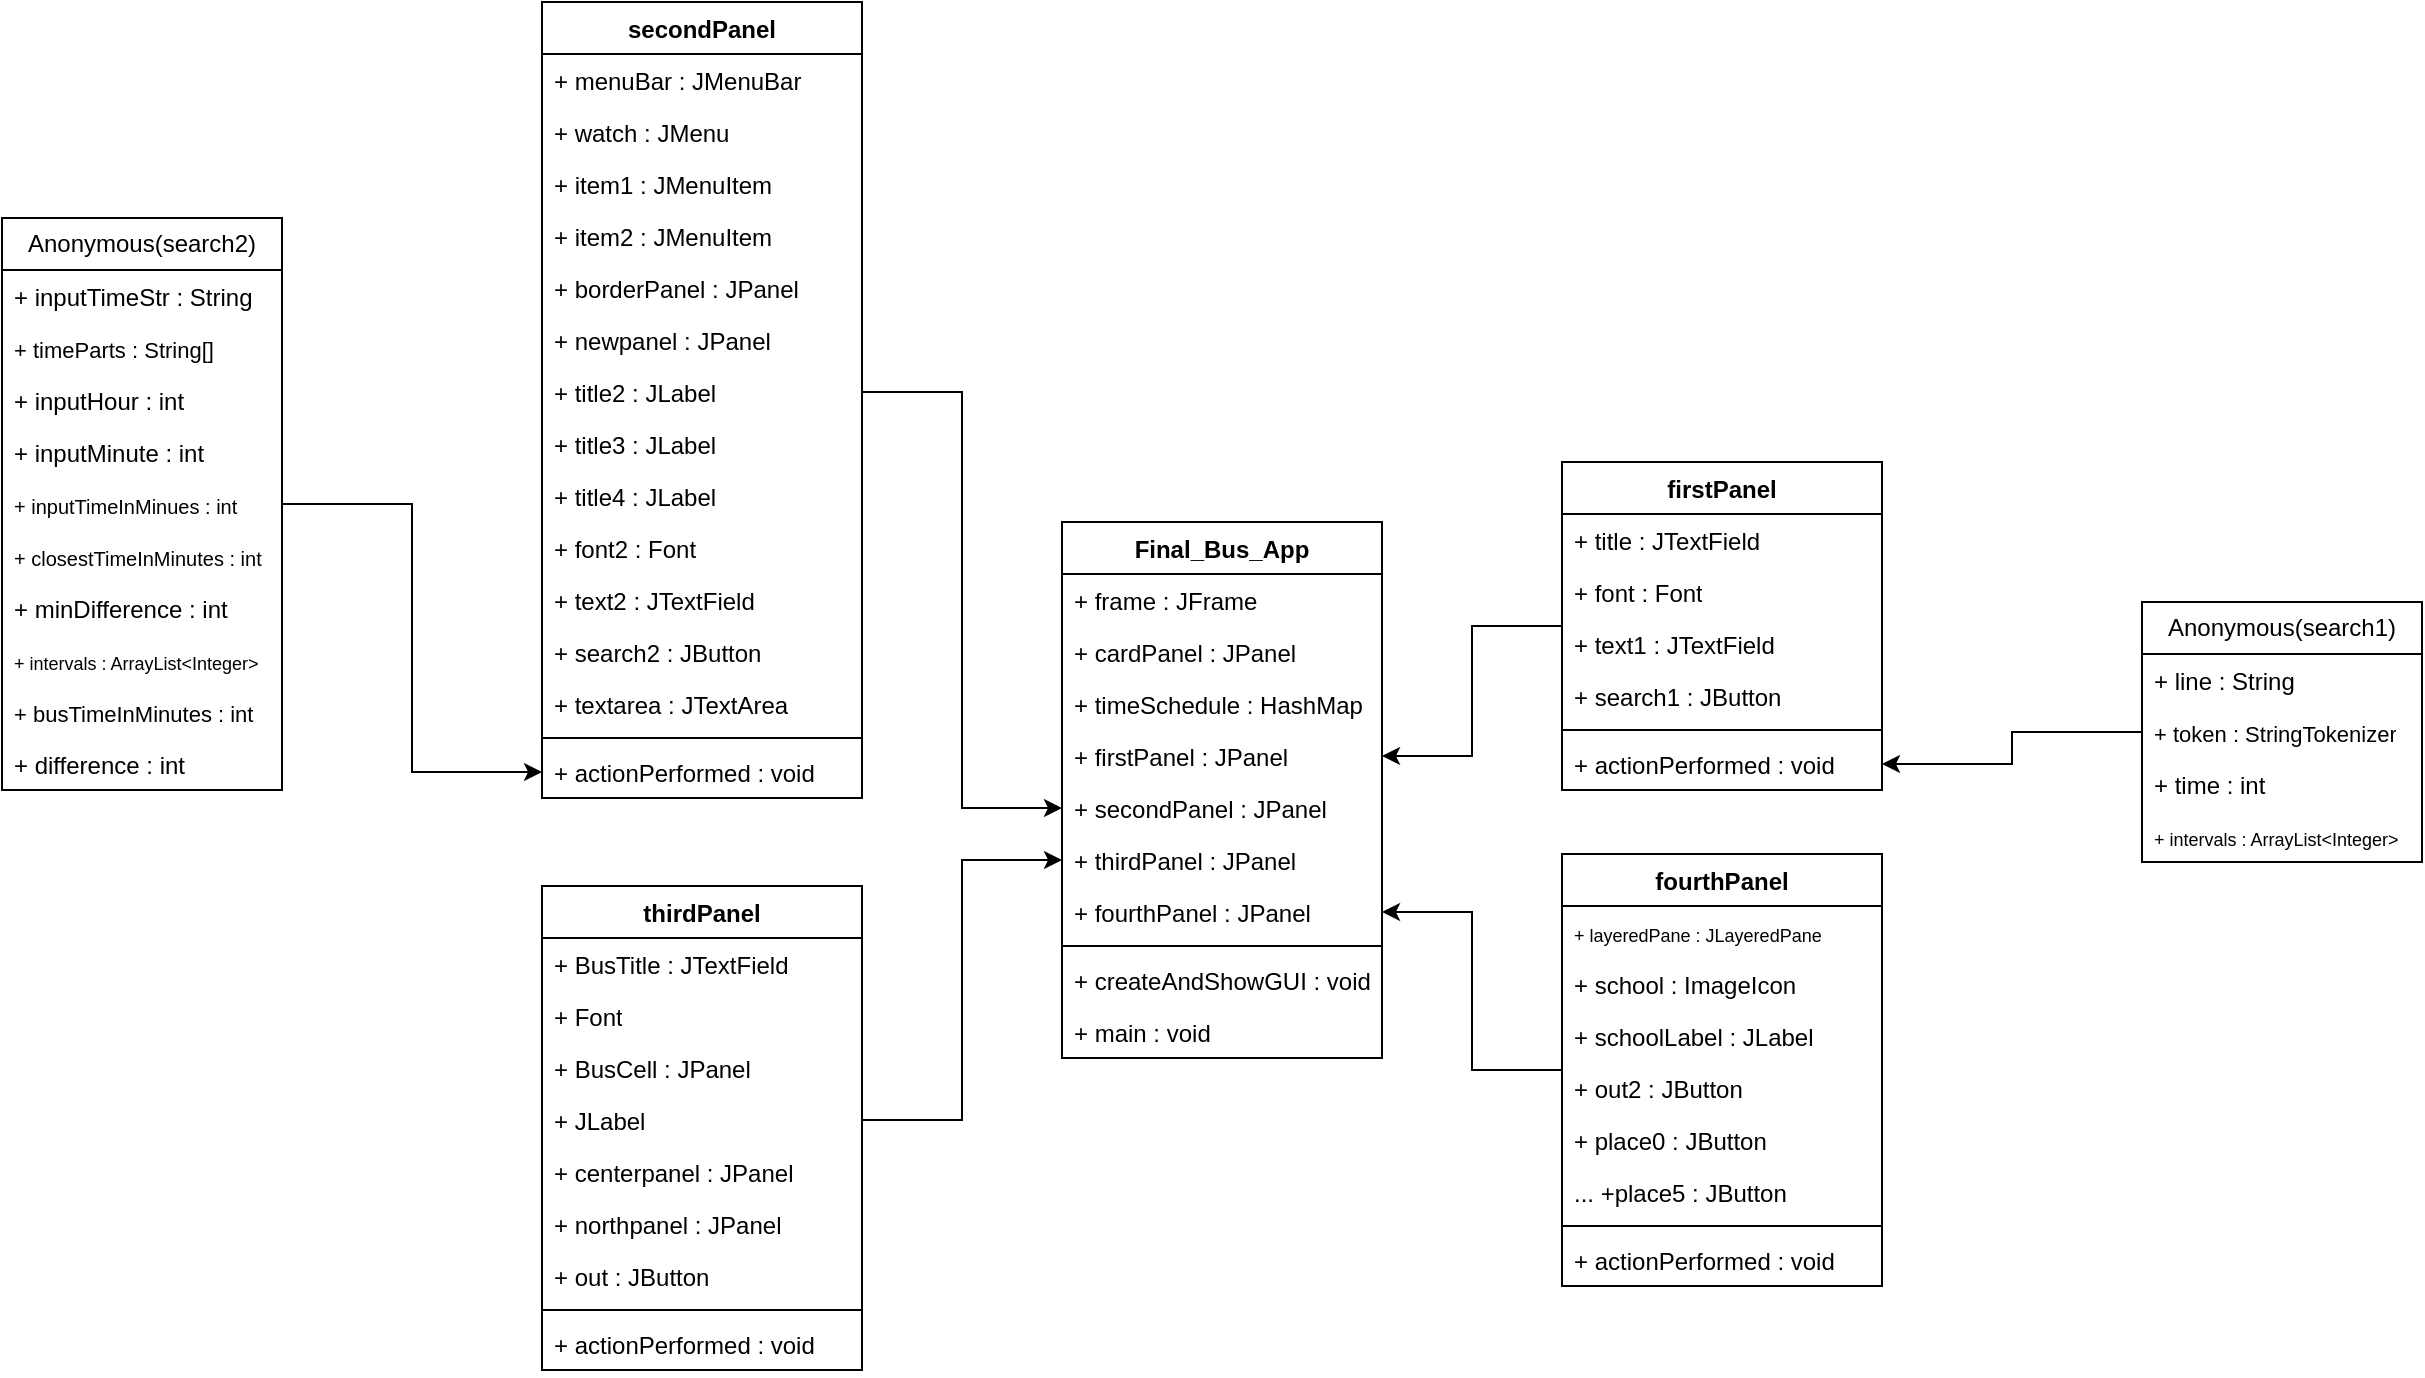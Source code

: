 <mxfile version="25.0.3">
  <diagram name="페이지-1" id="YZPJuzBNVFTLOIfLBQUq">
    <mxGraphModel dx="2420" dy="755" grid="1" gridSize="10" guides="1" tooltips="1" connect="1" arrows="1" fold="1" page="1" pageScale="1" pageWidth="827" pageHeight="1169" math="0" shadow="0">
      <root>
        <mxCell id="0" />
        <mxCell id="1" parent="0" />
        <mxCell id="B1pAFSpew6jwpooPruJS-15" value="Final_Bus_App" style="swimlane;fontStyle=1;align=center;verticalAlign=top;childLayout=stackLayout;horizontal=1;startSize=26;horizontalStack=0;resizeParent=1;resizeParentMax=0;resizeLast=0;collapsible=1;marginBottom=0;whiteSpace=wrap;html=1;" vertex="1" parent="1">
          <mxGeometry x="260" y="300" width="160" height="268" as="geometry" />
        </mxCell>
        <mxCell id="B1pAFSpew6jwpooPruJS-21" value="+ frame : JFrame" style="text;strokeColor=none;fillColor=none;align=left;verticalAlign=top;spacingLeft=4;spacingRight=4;overflow=hidden;rotatable=0;points=[[0,0.5],[1,0.5]];portConstraint=eastwest;whiteSpace=wrap;html=1;" vertex="1" parent="B1pAFSpew6jwpooPruJS-15">
          <mxGeometry y="26" width="160" height="26" as="geometry" />
        </mxCell>
        <mxCell id="B1pAFSpew6jwpooPruJS-22" value="+ cardPanel : JPanel" style="text;strokeColor=none;fillColor=none;align=left;verticalAlign=top;spacingLeft=4;spacingRight=4;overflow=hidden;rotatable=0;points=[[0,0.5],[1,0.5]];portConstraint=eastwest;whiteSpace=wrap;html=1;" vertex="1" parent="B1pAFSpew6jwpooPruJS-15">
          <mxGeometry y="52" width="160" height="26" as="geometry" />
        </mxCell>
        <mxCell id="B1pAFSpew6jwpooPruJS-16" value="+ timeSchedule : HashMap" style="text;strokeColor=none;fillColor=none;align=left;verticalAlign=top;spacingLeft=4;spacingRight=4;overflow=hidden;rotatable=0;points=[[0,0.5],[1,0.5]];portConstraint=eastwest;whiteSpace=wrap;html=1;" vertex="1" parent="B1pAFSpew6jwpooPruJS-15">
          <mxGeometry y="78" width="160" height="26" as="geometry" />
        </mxCell>
        <mxCell id="B1pAFSpew6jwpooPruJS-29" value="+ firstPanel : JPanel" style="text;strokeColor=none;fillColor=none;align=left;verticalAlign=top;spacingLeft=4;spacingRight=4;overflow=hidden;rotatable=0;points=[[0,0.5],[1,0.5]];portConstraint=eastwest;whiteSpace=wrap;html=1;" vertex="1" parent="B1pAFSpew6jwpooPruJS-15">
          <mxGeometry y="104" width="160" height="26" as="geometry" />
        </mxCell>
        <mxCell id="B1pAFSpew6jwpooPruJS-31" value="+ secondPanel : JPanel" style="text;strokeColor=none;fillColor=none;align=left;verticalAlign=top;spacingLeft=4;spacingRight=4;overflow=hidden;rotatable=0;points=[[0,0.5],[1,0.5]];portConstraint=eastwest;whiteSpace=wrap;html=1;" vertex="1" parent="B1pAFSpew6jwpooPruJS-15">
          <mxGeometry y="130" width="160" height="26" as="geometry" />
        </mxCell>
        <mxCell id="B1pAFSpew6jwpooPruJS-30" value="+ thirdPanel : JPanel" style="text;strokeColor=none;fillColor=none;align=left;verticalAlign=top;spacingLeft=4;spacingRight=4;overflow=hidden;rotatable=0;points=[[0,0.5],[1,0.5]];portConstraint=eastwest;whiteSpace=wrap;html=1;" vertex="1" parent="B1pAFSpew6jwpooPruJS-15">
          <mxGeometry y="156" width="160" height="26" as="geometry" />
        </mxCell>
        <mxCell id="B1pAFSpew6jwpooPruJS-32" value="+ fourthPanel : JPanel" style="text;strokeColor=none;fillColor=none;align=left;verticalAlign=top;spacingLeft=4;spacingRight=4;overflow=hidden;rotatable=0;points=[[0,0.5],[1,0.5]];portConstraint=eastwest;whiteSpace=wrap;html=1;" vertex="1" parent="B1pAFSpew6jwpooPruJS-15">
          <mxGeometry y="182" width="160" height="26" as="geometry" />
        </mxCell>
        <mxCell id="B1pAFSpew6jwpooPruJS-17" value="" style="line;strokeWidth=1;fillColor=none;align=left;verticalAlign=middle;spacingTop=-1;spacingLeft=3;spacingRight=3;rotatable=0;labelPosition=right;points=[];portConstraint=eastwest;strokeColor=inherit;" vertex="1" parent="B1pAFSpew6jwpooPruJS-15">
          <mxGeometry y="208" width="160" height="8" as="geometry" />
        </mxCell>
        <mxCell id="B1pAFSpew6jwpooPruJS-18" value="+ createAndShowGUI : void" style="text;strokeColor=none;fillColor=none;align=left;verticalAlign=top;spacingLeft=4;spacingRight=4;overflow=hidden;rotatable=0;points=[[0,0.5],[1,0.5]];portConstraint=eastwest;whiteSpace=wrap;html=1;" vertex="1" parent="B1pAFSpew6jwpooPruJS-15">
          <mxGeometry y="216" width="160" height="26" as="geometry" />
        </mxCell>
        <mxCell id="B1pAFSpew6jwpooPruJS-23" value="+ main : void" style="text;strokeColor=none;fillColor=none;align=left;verticalAlign=top;spacingLeft=4;spacingRight=4;overflow=hidden;rotatable=0;points=[[0,0.5],[1,0.5]];portConstraint=eastwest;whiteSpace=wrap;html=1;" vertex="1" parent="B1pAFSpew6jwpooPruJS-15">
          <mxGeometry y="242" width="160" height="26" as="geometry" />
        </mxCell>
        <mxCell id="B1pAFSpew6jwpooPruJS-24" value="thirdPanel" style="swimlane;fontStyle=1;align=center;verticalAlign=top;childLayout=stackLayout;horizontal=1;startSize=26;horizontalStack=0;resizeParent=1;resizeParentMax=0;resizeLast=0;collapsible=1;marginBottom=0;whiteSpace=wrap;html=1;" vertex="1" parent="1">
          <mxGeometry y="482" width="160" height="242" as="geometry" />
        </mxCell>
        <mxCell id="B1pAFSpew6jwpooPruJS-25" value="+ BusTitle : JTextField" style="text;strokeColor=none;fillColor=none;align=left;verticalAlign=top;spacingLeft=4;spacingRight=4;overflow=hidden;rotatable=0;points=[[0,0.5],[1,0.5]];portConstraint=eastwest;whiteSpace=wrap;html=1;" vertex="1" parent="B1pAFSpew6jwpooPruJS-24">
          <mxGeometry y="26" width="160" height="26" as="geometry" />
        </mxCell>
        <mxCell id="B1pAFSpew6jwpooPruJS-101" value="+ Font" style="text;strokeColor=none;fillColor=none;align=left;verticalAlign=top;spacingLeft=4;spacingRight=4;overflow=hidden;rotatable=0;points=[[0,0.5],[1,0.5]];portConstraint=eastwest;whiteSpace=wrap;html=1;" vertex="1" parent="B1pAFSpew6jwpooPruJS-24">
          <mxGeometry y="52" width="160" height="26" as="geometry" />
        </mxCell>
        <mxCell id="B1pAFSpew6jwpooPruJS-102" value="+ BusCell : JPanel" style="text;strokeColor=none;fillColor=none;align=left;verticalAlign=top;spacingLeft=4;spacingRight=4;overflow=hidden;rotatable=0;points=[[0,0.5],[1,0.5]];portConstraint=eastwest;whiteSpace=wrap;html=1;" vertex="1" parent="B1pAFSpew6jwpooPruJS-24">
          <mxGeometry y="78" width="160" height="26" as="geometry" />
        </mxCell>
        <mxCell id="B1pAFSpew6jwpooPruJS-105" value="+ JLabel" style="text;strokeColor=none;fillColor=none;align=left;verticalAlign=top;spacingLeft=4;spacingRight=4;overflow=hidden;rotatable=0;points=[[0,0.5],[1,0.5]];portConstraint=eastwest;whiteSpace=wrap;html=1;" vertex="1" parent="B1pAFSpew6jwpooPruJS-24">
          <mxGeometry y="104" width="160" height="26" as="geometry" />
        </mxCell>
        <mxCell id="B1pAFSpew6jwpooPruJS-104" value="+ centerpanel : JPanel" style="text;strokeColor=none;fillColor=none;align=left;verticalAlign=top;spacingLeft=4;spacingRight=4;overflow=hidden;rotatable=0;points=[[0,0.5],[1,0.5]];portConstraint=eastwest;whiteSpace=wrap;html=1;" vertex="1" parent="B1pAFSpew6jwpooPruJS-24">
          <mxGeometry y="130" width="160" height="26" as="geometry" />
        </mxCell>
        <mxCell id="B1pAFSpew6jwpooPruJS-103" value="+ northpanel : JPanel" style="text;strokeColor=none;fillColor=none;align=left;verticalAlign=top;spacingLeft=4;spacingRight=4;overflow=hidden;rotatable=0;points=[[0,0.5],[1,0.5]];portConstraint=eastwest;whiteSpace=wrap;html=1;" vertex="1" parent="B1pAFSpew6jwpooPruJS-24">
          <mxGeometry y="156" width="160" height="26" as="geometry" />
        </mxCell>
        <mxCell id="B1pAFSpew6jwpooPruJS-106" value="+ out : JButton" style="text;strokeColor=none;fillColor=none;align=left;verticalAlign=top;spacingLeft=4;spacingRight=4;overflow=hidden;rotatable=0;points=[[0,0.5],[1,0.5]];portConstraint=eastwest;whiteSpace=wrap;html=1;" vertex="1" parent="B1pAFSpew6jwpooPruJS-24">
          <mxGeometry y="182" width="160" height="26" as="geometry" />
        </mxCell>
        <mxCell id="B1pAFSpew6jwpooPruJS-26" value="" style="line;strokeWidth=1;fillColor=none;align=left;verticalAlign=middle;spacingTop=-1;spacingLeft=3;spacingRight=3;rotatable=0;labelPosition=right;points=[];portConstraint=eastwest;strokeColor=inherit;" vertex="1" parent="B1pAFSpew6jwpooPruJS-24">
          <mxGeometry y="208" width="160" height="8" as="geometry" />
        </mxCell>
        <mxCell id="B1pAFSpew6jwpooPruJS-27" value="+ actionPerformed : void" style="text;strokeColor=none;fillColor=none;align=left;verticalAlign=top;spacingLeft=4;spacingRight=4;overflow=hidden;rotatable=0;points=[[0,0.5],[1,0.5]];portConstraint=eastwest;whiteSpace=wrap;html=1;" vertex="1" parent="B1pAFSpew6jwpooPruJS-24">
          <mxGeometry y="216" width="160" height="26" as="geometry" />
        </mxCell>
        <mxCell id="B1pAFSpew6jwpooPruJS-33" value="&lt;span style=&quot;text-align: left;&quot;&gt;secondPanel&lt;/span&gt;" style="swimlane;fontStyle=1;align=center;verticalAlign=top;childLayout=stackLayout;horizontal=1;startSize=26;horizontalStack=0;resizeParent=1;resizeParentMax=0;resizeLast=0;collapsible=1;marginBottom=0;whiteSpace=wrap;html=1;" vertex="1" parent="1">
          <mxGeometry y="40" width="160" height="398" as="geometry" />
        </mxCell>
        <mxCell id="B1pAFSpew6jwpooPruJS-76" value="+ menuBar : JMenuBar" style="text;strokeColor=none;fillColor=none;align=left;verticalAlign=top;spacingLeft=4;spacingRight=4;overflow=hidden;rotatable=0;points=[[0,0.5],[1,0.5]];portConstraint=eastwest;whiteSpace=wrap;html=1;" vertex="1" parent="B1pAFSpew6jwpooPruJS-33">
          <mxGeometry y="26" width="160" height="26" as="geometry" />
        </mxCell>
        <mxCell id="B1pAFSpew6jwpooPruJS-86" value="+ watch : JMenu" style="text;strokeColor=none;fillColor=none;align=left;verticalAlign=top;spacingLeft=4;spacingRight=4;overflow=hidden;rotatable=0;points=[[0,0.5],[1,0.5]];portConstraint=eastwest;whiteSpace=wrap;html=1;" vertex="1" parent="B1pAFSpew6jwpooPruJS-33">
          <mxGeometry y="52" width="160" height="26" as="geometry" />
        </mxCell>
        <mxCell id="B1pAFSpew6jwpooPruJS-75" value="+ item1 : JMenuItem" style="text;strokeColor=none;fillColor=none;align=left;verticalAlign=top;spacingLeft=4;spacingRight=4;overflow=hidden;rotatable=0;points=[[0,0.5],[1,0.5]];portConstraint=eastwest;whiteSpace=wrap;html=1;" vertex="1" parent="B1pAFSpew6jwpooPruJS-33">
          <mxGeometry y="78" width="160" height="26" as="geometry" />
        </mxCell>
        <mxCell id="B1pAFSpew6jwpooPruJS-74" value="+ item2 : JMenuItem" style="text;strokeColor=none;fillColor=none;align=left;verticalAlign=top;spacingLeft=4;spacingRight=4;overflow=hidden;rotatable=0;points=[[0,0.5],[1,0.5]];portConstraint=eastwest;whiteSpace=wrap;html=1;" vertex="1" parent="B1pAFSpew6jwpooPruJS-33">
          <mxGeometry y="104" width="160" height="26" as="geometry" />
        </mxCell>
        <mxCell id="B1pAFSpew6jwpooPruJS-82" value="+ borderPanel : JPanel" style="text;strokeColor=none;fillColor=none;align=left;verticalAlign=top;spacingLeft=4;spacingRight=4;overflow=hidden;rotatable=0;points=[[0,0.5],[1,0.5]];portConstraint=eastwest;whiteSpace=wrap;html=1;" vertex="1" parent="B1pAFSpew6jwpooPruJS-33">
          <mxGeometry y="130" width="160" height="26" as="geometry" />
        </mxCell>
        <mxCell id="B1pAFSpew6jwpooPruJS-81" value="+ newpanel : JPanel" style="text;strokeColor=none;fillColor=none;align=left;verticalAlign=top;spacingLeft=4;spacingRight=4;overflow=hidden;rotatable=0;points=[[0,0.5],[1,0.5]];portConstraint=eastwest;whiteSpace=wrap;html=1;" vertex="1" parent="B1pAFSpew6jwpooPruJS-33">
          <mxGeometry y="156" width="160" height="26" as="geometry" />
        </mxCell>
        <mxCell id="B1pAFSpew6jwpooPruJS-80" value="+ title2 : JLabel" style="text;strokeColor=none;fillColor=none;align=left;verticalAlign=top;spacingLeft=4;spacingRight=4;overflow=hidden;rotatable=0;points=[[0,0.5],[1,0.5]];portConstraint=eastwest;whiteSpace=wrap;html=1;" vertex="1" parent="B1pAFSpew6jwpooPruJS-33">
          <mxGeometry y="182" width="160" height="26" as="geometry" />
        </mxCell>
        <mxCell id="B1pAFSpew6jwpooPruJS-79" value="+ title3 : JLabel" style="text;strokeColor=none;fillColor=none;align=left;verticalAlign=top;spacingLeft=4;spacingRight=4;overflow=hidden;rotatable=0;points=[[0,0.5],[1,0.5]];portConstraint=eastwest;whiteSpace=wrap;html=1;" vertex="1" parent="B1pAFSpew6jwpooPruJS-33">
          <mxGeometry y="208" width="160" height="26" as="geometry" />
        </mxCell>
        <mxCell id="B1pAFSpew6jwpooPruJS-78" value="+ title4 : JLabel" style="text;strokeColor=none;fillColor=none;align=left;verticalAlign=top;spacingLeft=4;spacingRight=4;overflow=hidden;rotatable=0;points=[[0,0.5],[1,0.5]];portConstraint=eastwest;whiteSpace=wrap;html=1;" vertex="1" parent="B1pAFSpew6jwpooPruJS-33">
          <mxGeometry y="234" width="160" height="26" as="geometry" />
        </mxCell>
        <mxCell id="B1pAFSpew6jwpooPruJS-77" value="+ font2 : Font" style="text;strokeColor=none;fillColor=none;align=left;verticalAlign=top;spacingLeft=4;spacingRight=4;overflow=hidden;rotatable=0;points=[[0,0.5],[1,0.5]];portConstraint=eastwest;whiteSpace=wrap;html=1;" vertex="1" parent="B1pAFSpew6jwpooPruJS-33">
          <mxGeometry y="260" width="160" height="26" as="geometry" />
        </mxCell>
        <mxCell id="B1pAFSpew6jwpooPruJS-83" value="+ text2 : JTextField" style="text;strokeColor=none;fillColor=none;align=left;verticalAlign=top;spacingLeft=4;spacingRight=4;overflow=hidden;rotatable=0;points=[[0,0.5],[1,0.5]];portConstraint=eastwest;whiteSpace=wrap;html=1;" vertex="1" parent="B1pAFSpew6jwpooPruJS-33">
          <mxGeometry y="286" width="160" height="26" as="geometry" />
        </mxCell>
        <mxCell id="B1pAFSpew6jwpooPruJS-85" value="+ search2 : JButton" style="text;strokeColor=none;fillColor=none;align=left;verticalAlign=top;spacingLeft=4;spacingRight=4;overflow=hidden;rotatable=0;points=[[0,0.5],[1,0.5]];portConstraint=eastwest;whiteSpace=wrap;html=1;" vertex="1" parent="B1pAFSpew6jwpooPruJS-33">
          <mxGeometry y="312" width="160" height="26" as="geometry" />
        </mxCell>
        <mxCell id="B1pAFSpew6jwpooPruJS-84" value="+ textarea : JTextArea" style="text;strokeColor=none;fillColor=none;align=left;verticalAlign=top;spacingLeft=4;spacingRight=4;overflow=hidden;rotatable=0;points=[[0,0.5],[1,0.5]];portConstraint=eastwest;whiteSpace=wrap;html=1;" vertex="1" parent="B1pAFSpew6jwpooPruJS-33">
          <mxGeometry y="338" width="160" height="26" as="geometry" />
        </mxCell>
        <mxCell id="B1pAFSpew6jwpooPruJS-35" value="" style="line;strokeWidth=1;fillColor=none;align=left;verticalAlign=middle;spacingTop=-1;spacingLeft=3;spacingRight=3;rotatable=0;labelPosition=right;points=[];portConstraint=eastwest;strokeColor=inherit;" vertex="1" parent="B1pAFSpew6jwpooPruJS-33">
          <mxGeometry y="364" width="160" height="8" as="geometry" />
        </mxCell>
        <mxCell id="B1pAFSpew6jwpooPruJS-36" value="+ actionPerformed : void" style="text;strokeColor=none;fillColor=none;align=left;verticalAlign=top;spacingLeft=4;spacingRight=4;overflow=hidden;rotatable=0;points=[[0,0.5],[1,0.5]];portConstraint=eastwest;whiteSpace=wrap;html=1;" vertex="1" parent="B1pAFSpew6jwpooPruJS-33">
          <mxGeometry y="372" width="160" height="26" as="geometry" />
        </mxCell>
        <mxCell id="B1pAFSpew6jwpooPruJS-71" style="edgeStyle=orthogonalEdgeStyle;rounded=0;orthogonalLoop=1;jettySize=auto;html=1;entryX=1;entryY=0.5;entryDx=0;entryDy=0;" edge="1" parent="1" source="B1pAFSpew6jwpooPruJS-41" target="B1pAFSpew6jwpooPruJS-29">
          <mxGeometry relative="1" as="geometry" />
        </mxCell>
        <mxCell id="B1pAFSpew6jwpooPruJS-41" value="firstPanel" style="swimlane;fontStyle=1;align=center;verticalAlign=top;childLayout=stackLayout;horizontal=1;startSize=26;horizontalStack=0;resizeParent=1;resizeParentMax=0;resizeLast=0;collapsible=1;marginBottom=0;whiteSpace=wrap;html=1;" vertex="1" parent="1">
          <mxGeometry x="510" y="270" width="160" height="164" as="geometry" />
        </mxCell>
        <mxCell id="B1pAFSpew6jwpooPruJS-42" value="+ title : JTextField" style="text;strokeColor=none;fillColor=none;align=left;verticalAlign=top;spacingLeft=4;spacingRight=4;overflow=hidden;rotatable=0;points=[[0,0.5],[1,0.5]];portConstraint=eastwest;whiteSpace=wrap;html=1;" vertex="1" parent="B1pAFSpew6jwpooPruJS-41">
          <mxGeometry y="26" width="160" height="26" as="geometry" />
        </mxCell>
        <mxCell id="B1pAFSpew6jwpooPruJS-45" value="+ font : Font" style="text;strokeColor=none;fillColor=none;align=left;verticalAlign=top;spacingLeft=4;spacingRight=4;overflow=hidden;rotatable=0;points=[[0,0.5],[1,0.5]];portConstraint=eastwest;whiteSpace=wrap;html=1;" vertex="1" parent="B1pAFSpew6jwpooPruJS-41">
          <mxGeometry y="52" width="160" height="26" as="geometry" />
        </mxCell>
        <mxCell id="B1pAFSpew6jwpooPruJS-46" value="+ text1 : JTextField" style="text;strokeColor=none;fillColor=none;align=left;verticalAlign=top;spacingLeft=4;spacingRight=4;overflow=hidden;rotatable=0;points=[[0,0.5],[1,0.5]];portConstraint=eastwest;whiteSpace=wrap;html=1;" vertex="1" parent="B1pAFSpew6jwpooPruJS-41">
          <mxGeometry y="78" width="160" height="26" as="geometry" />
        </mxCell>
        <mxCell id="B1pAFSpew6jwpooPruJS-47" value="+ search1 : JButton" style="text;strokeColor=none;fillColor=none;align=left;verticalAlign=top;spacingLeft=4;spacingRight=4;overflow=hidden;rotatable=0;points=[[0,0.5],[1,0.5]];portConstraint=eastwest;whiteSpace=wrap;html=1;" vertex="1" parent="B1pAFSpew6jwpooPruJS-41">
          <mxGeometry y="104" width="160" height="26" as="geometry" />
        </mxCell>
        <mxCell id="B1pAFSpew6jwpooPruJS-43" value="" style="line;strokeWidth=1;fillColor=none;align=left;verticalAlign=middle;spacingTop=-1;spacingLeft=3;spacingRight=3;rotatable=0;labelPosition=right;points=[];portConstraint=eastwest;strokeColor=inherit;" vertex="1" parent="B1pAFSpew6jwpooPruJS-41">
          <mxGeometry y="130" width="160" height="8" as="geometry" />
        </mxCell>
        <mxCell id="B1pAFSpew6jwpooPruJS-44" value="+ actionPerformed : void" style="text;strokeColor=none;fillColor=none;align=left;verticalAlign=top;spacingLeft=4;spacingRight=4;overflow=hidden;rotatable=0;points=[[0,0.5],[1,0.5]];portConstraint=eastwest;whiteSpace=wrap;html=1;" vertex="1" parent="B1pAFSpew6jwpooPruJS-41">
          <mxGeometry y="138" width="160" height="26" as="geometry" />
        </mxCell>
        <mxCell id="B1pAFSpew6jwpooPruJS-92" style="edgeStyle=orthogonalEdgeStyle;rounded=0;orthogonalLoop=1;jettySize=auto;html=1;entryX=1;entryY=0.5;entryDx=0;entryDy=0;" edge="1" parent="1" source="B1pAFSpew6jwpooPruJS-49" target="B1pAFSpew6jwpooPruJS-44">
          <mxGeometry relative="1" as="geometry" />
        </mxCell>
        <mxCell id="B1pAFSpew6jwpooPruJS-49" value="Anonymous(search1)" style="swimlane;fontStyle=0;childLayout=stackLayout;horizontal=1;startSize=26;fillColor=none;horizontalStack=0;resizeParent=1;resizeParentMax=0;resizeLast=0;collapsible=1;marginBottom=0;whiteSpace=wrap;html=1;" vertex="1" parent="1">
          <mxGeometry x="800" y="340" width="140" height="130" as="geometry" />
        </mxCell>
        <mxCell id="B1pAFSpew6jwpooPruJS-50" value="+ line : String" style="text;strokeColor=none;fillColor=none;align=left;verticalAlign=top;spacingLeft=4;spacingRight=4;overflow=hidden;rotatable=0;points=[[0,0.5],[1,0.5]];portConstraint=eastwest;whiteSpace=wrap;html=1;" vertex="1" parent="B1pAFSpew6jwpooPruJS-49">
          <mxGeometry y="26" width="140" height="26" as="geometry" />
        </mxCell>
        <mxCell id="B1pAFSpew6jwpooPruJS-51" value="&lt;font style=&quot;font-size: 11px;&quot;&gt;+ token : StringTokenizer&lt;/font&gt;" style="text;strokeColor=none;fillColor=none;align=left;verticalAlign=top;spacingLeft=4;spacingRight=4;overflow=hidden;rotatable=0;points=[[0,0.5],[1,0.5]];portConstraint=eastwest;whiteSpace=wrap;html=1;" vertex="1" parent="B1pAFSpew6jwpooPruJS-49">
          <mxGeometry y="52" width="140" height="26" as="geometry" />
        </mxCell>
        <mxCell id="B1pAFSpew6jwpooPruJS-52" value="+ time : int" style="text;strokeColor=none;fillColor=none;align=left;verticalAlign=top;spacingLeft=4;spacingRight=4;overflow=hidden;rotatable=0;points=[[0,0.5],[1,0.5]];portConstraint=eastwest;whiteSpace=wrap;html=1;" vertex="1" parent="B1pAFSpew6jwpooPruJS-49">
          <mxGeometry y="78" width="140" height="26" as="geometry" />
        </mxCell>
        <mxCell id="B1pAFSpew6jwpooPruJS-56" value="&lt;font style=&quot;font-size: 9px;&quot;&gt;+ intervals : ArrayList&amp;lt;Integer&amp;gt;&lt;/font&gt;" style="text;strokeColor=none;fillColor=none;align=left;verticalAlign=top;spacingLeft=4;spacingRight=4;overflow=hidden;rotatable=0;points=[[0,0.5],[1,0.5]];portConstraint=eastwest;whiteSpace=wrap;html=1;" vertex="1" parent="B1pAFSpew6jwpooPruJS-49">
          <mxGeometry y="104" width="140" height="26" as="geometry" />
        </mxCell>
        <mxCell id="B1pAFSpew6jwpooPruJS-72" style="edgeStyle=orthogonalEdgeStyle;rounded=0;orthogonalLoop=1;jettySize=auto;html=1;entryX=1;entryY=0.5;entryDx=0;entryDy=0;" edge="1" parent="1" source="B1pAFSpew6jwpooPruJS-62" target="B1pAFSpew6jwpooPruJS-32">
          <mxGeometry relative="1" as="geometry" />
        </mxCell>
        <mxCell id="B1pAFSpew6jwpooPruJS-62" value="fourthPanel" style="swimlane;fontStyle=1;align=center;verticalAlign=top;childLayout=stackLayout;horizontal=1;startSize=26;horizontalStack=0;resizeParent=1;resizeParentMax=0;resizeLast=0;collapsible=1;marginBottom=0;whiteSpace=wrap;html=1;" vertex="1" parent="1">
          <mxGeometry x="510" y="466" width="160" height="216" as="geometry" />
        </mxCell>
        <mxCell id="B1pAFSpew6jwpooPruJS-63" value="&lt;span style=&quot;font-size: 9px;&quot;&gt;+ layeredPane : JLayeredPane&lt;/span&gt;" style="text;strokeColor=none;fillColor=none;align=left;verticalAlign=top;spacingLeft=4;spacingRight=4;overflow=hidden;rotatable=0;points=[[0,0.5],[1,0.5]];portConstraint=eastwest;whiteSpace=wrap;html=1;" vertex="1" parent="B1pAFSpew6jwpooPruJS-62">
          <mxGeometry y="26" width="160" height="26" as="geometry" />
        </mxCell>
        <mxCell id="B1pAFSpew6jwpooPruJS-67" value="+ school : ImageIcon" style="text;strokeColor=none;fillColor=none;align=left;verticalAlign=top;spacingLeft=4;spacingRight=4;overflow=hidden;rotatable=0;points=[[0,0.5],[1,0.5]];portConstraint=eastwest;whiteSpace=wrap;html=1;" vertex="1" parent="B1pAFSpew6jwpooPruJS-62">
          <mxGeometry y="52" width="160" height="26" as="geometry" />
        </mxCell>
        <mxCell id="B1pAFSpew6jwpooPruJS-66" value="+ schoolLabel : JLabel" style="text;strokeColor=none;fillColor=none;align=left;verticalAlign=top;spacingLeft=4;spacingRight=4;overflow=hidden;rotatable=0;points=[[0,0.5],[1,0.5]];portConstraint=eastwest;whiteSpace=wrap;html=1;" vertex="1" parent="B1pAFSpew6jwpooPruJS-62">
          <mxGeometry y="78" width="160" height="26" as="geometry" />
        </mxCell>
        <mxCell id="B1pAFSpew6jwpooPruJS-68" value="+ out2 : JButton" style="text;strokeColor=none;fillColor=none;align=left;verticalAlign=top;spacingLeft=4;spacingRight=4;overflow=hidden;rotatable=0;points=[[0,0.5],[1,0.5]];portConstraint=eastwest;whiteSpace=wrap;html=1;" vertex="1" parent="B1pAFSpew6jwpooPruJS-62">
          <mxGeometry y="104" width="160" height="26" as="geometry" />
        </mxCell>
        <mxCell id="B1pAFSpew6jwpooPruJS-69" value="+ place0 : JButton" style="text;strokeColor=none;fillColor=none;align=left;verticalAlign=top;spacingLeft=4;spacingRight=4;overflow=hidden;rotatable=0;points=[[0,0.5],[1,0.5]];portConstraint=eastwest;whiteSpace=wrap;html=1;" vertex="1" parent="B1pAFSpew6jwpooPruJS-62">
          <mxGeometry y="130" width="160" height="26" as="geometry" />
        </mxCell>
        <mxCell id="B1pAFSpew6jwpooPruJS-70" value="... +place5 : JButton" style="text;strokeColor=none;fillColor=none;align=left;verticalAlign=top;spacingLeft=4;spacingRight=4;overflow=hidden;rotatable=0;points=[[0,0.5],[1,0.5]];portConstraint=eastwest;whiteSpace=wrap;html=1;" vertex="1" parent="B1pAFSpew6jwpooPruJS-62">
          <mxGeometry y="156" width="160" height="26" as="geometry" />
        </mxCell>
        <mxCell id="B1pAFSpew6jwpooPruJS-64" value="" style="line;strokeWidth=1;fillColor=none;align=left;verticalAlign=middle;spacingTop=-1;spacingLeft=3;spacingRight=3;rotatable=0;labelPosition=right;points=[];portConstraint=eastwest;strokeColor=inherit;" vertex="1" parent="B1pAFSpew6jwpooPruJS-62">
          <mxGeometry y="182" width="160" height="8" as="geometry" />
        </mxCell>
        <mxCell id="B1pAFSpew6jwpooPruJS-65" value="+ actionPerformed : void" style="text;strokeColor=none;fillColor=none;align=left;verticalAlign=top;spacingLeft=4;spacingRight=4;overflow=hidden;rotatable=0;points=[[0,0.5],[1,0.5]];portConstraint=eastwest;whiteSpace=wrap;html=1;" vertex="1" parent="B1pAFSpew6jwpooPruJS-62">
          <mxGeometry y="190" width="160" height="26" as="geometry" />
        </mxCell>
        <mxCell id="B1pAFSpew6jwpooPruJS-87" value="Anonymous(search2)" style="swimlane;fontStyle=0;childLayout=stackLayout;horizontal=1;startSize=26;fillColor=none;horizontalStack=0;resizeParent=1;resizeParentMax=0;resizeLast=0;collapsible=1;marginBottom=0;whiteSpace=wrap;html=1;" vertex="1" parent="1">
          <mxGeometry x="-270" y="148" width="140" height="286" as="geometry" />
        </mxCell>
        <mxCell id="B1pAFSpew6jwpooPruJS-88" value="+ inputTimeStr : String" style="text;strokeColor=none;fillColor=none;align=left;verticalAlign=top;spacingLeft=4;spacingRight=4;overflow=hidden;rotatable=0;points=[[0,0.5],[1,0.5]];portConstraint=eastwest;whiteSpace=wrap;html=1;" vertex="1" parent="B1pAFSpew6jwpooPruJS-87">
          <mxGeometry y="26" width="140" height="26" as="geometry" />
        </mxCell>
        <mxCell id="B1pAFSpew6jwpooPruJS-89" value="&lt;font style=&quot;font-size: 11px;&quot;&gt;+ timeParts : String[]&lt;/font&gt;" style="text;strokeColor=none;fillColor=none;align=left;verticalAlign=top;spacingLeft=4;spacingRight=4;overflow=hidden;rotatable=0;points=[[0,0.5],[1,0.5]];portConstraint=eastwest;whiteSpace=wrap;html=1;" vertex="1" parent="B1pAFSpew6jwpooPruJS-87">
          <mxGeometry y="52" width="140" height="26" as="geometry" />
        </mxCell>
        <mxCell id="B1pAFSpew6jwpooPruJS-90" value="+ inputHour : int" style="text;strokeColor=none;fillColor=none;align=left;verticalAlign=top;spacingLeft=4;spacingRight=4;overflow=hidden;rotatable=0;points=[[0,0.5],[1,0.5]];portConstraint=eastwest;whiteSpace=wrap;html=1;" vertex="1" parent="B1pAFSpew6jwpooPruJS-87">
          <mxGeometry y="78" width="140" height="26" as="geometry" />
        </mxCell>
        <mxCell id="B1pAFSpew6jwpooPruJS-93" value="+ inputMinute : int" style="text;strokeColor=none;fillColor=none;align=left;verticalAlign=top;spacingLeft=4;spacingRight=4;overflow=hidden;rotatable=0;points=[[0,0.5],[1,0.5]];portConstraint=eastwest;whiteSpace=wrap;html=1;" vertex="1" parent="B1pAFSpew6jwpooPruJS-87">
          <mxGeometry y="104" width="140" height="26" as="geometry" />
        </mxCell>
        <mxCell id="B1pAFSpew6jwpooPruJS-91" value="&lt;font size=&quot;1&quot;&gt;+ inputTimeInMinues : int&lt;/font&gt;" style="text;strokeColor=none;fillColor=none;align=left;verticalAlign=top;spacingLeft=4;spacingRight=4;overflow=hidden;rotatable=0;points=[[0,0.5],[1,0.5]];portConstraint=eastwest;whiteSpace=wrap;html=1;" vertex="1" parent="B1pAFSpew6jwpooPruJS-87">
          <mxGeometry y="130" width="140" height="26" as="geometry" />
        </mxCell>
        <mxCell id="B1pAFSpew6jwpooPruJS-97" value="&lt;font style=&quot;font-size: 10px;&quot;&gt;+ closestTimeInMinutes : int&lt;/font&gt;" style="text;strokeColor=none;fillColor=none;align=left;verticalAlign=top;spacingLeft=4;spacingRight=4;overflow=hidden;rotatable=0;points=[[0,0.5],[1,0.5]];portConstraint=eastwest;whiteSpace=wrap;html=1;" vertex="1" parent="B1pAFSpew6jwpooPruJS-87">
          <mxGeometry y="156" width="140" height="26" as="geometry" />
        </mxCell>
        <mxCell id="B1pAFSpew6jwpooPruJS-96" value="+ minDifference : int" style="text;strokeColor=none;fillColor=none;align=left;verticalAlign=top;spacingLeft=4;spacingRight=4;overflow=hidden;rotatable=0;points=[[0,0.5],[1,0.5]];portConstraint=eastwest;whiteSpace=wrap;html=1;" vertex="1" parent="B1pAFSpew6jwpooPruJS-87">
          <mxGeometry y="182" width="140" height="26" as="geometry" />
        </mxCell>
        <mxCell id="B1pAFSpew6jwpooPruJS-95" value="&lt;span style=&quot;font-size: 9px;&quot;&gt;+ intervals : ArrayList&amp;lt;Integer&amp;gt;&lt;/span&gt;" style="text;strokeColor=none;fillColor=none;align=left;verticalAlign=top;spacingLeft=4;spacingRight=4;overflow=hidden;rotatable=0;points=[[0,0.5],[1,0.5]];portConstraint=eastwest;whiteSpace=wrap;html=1;" vertex="1" parent="B1pAFSpew6jwpooPruJS-87">
          <mxGeometry y="208" width="140" height="26" as="geometry" />
        </mxCell>
        <mxCell id="B1pAFSpew6jwpooPruJS-94" value="&lt;font style=&quot;font-size: 11px;&quot;&gt;+ busTimeInMinutes : int&lt;/font&gt;" style="text;strokeColor=none;fillColor=none;align=left;verticalAlign=top;spacingLeft=4;spacingRight=4;overflow=hidden;rotatable=0;points=[[0,0.5],[1,0.5]];portConstraint=eastwest;whiteSpace=wrap;html=1;" vertex="1" parent="B1pAFSpew6jwpooPruJS-87">
          <mxGeometry y="234" width="140" height="26" as="geometry" />
        </mxCell>
        <mxCell id="B1pAFSpew6jwpooPruJS-98" value="+ difference : int" style="text;strokeColor=none;fillColor=none;align=left;verticalAlign=top;spacingLeft=4;spacingRight=4;overflow=hidden;rotatable=0;points=[[0,0.5],[1,0.5]];portConstraint=eastwest;whiteSpace=wrap;html=1;" vertex="1" parent="B1pAFSpew6jwpooPruJS-87">
          <mxGeometry y="260" width="140" height="26" as="geometry" />
        </mxCell>
        <mxCell id="B1pAFSpew6jwpooPruJS-99" style="edgeStyle=orthogonalEdgeStyle;rounded=0;orthogonalLoop=1;jettySize=auto;html=1;exitX=1;exitY=0.5;exitDx=0;exitDy=0;entryX=0;entryY=0.5;entryDx=0;entryDy=0;" edge="1" parent="1" source="B1pAFSpew6jwpooPruJS-91" target="B1pAFSpew6jwpooPruJS-36">
          <mxGeometry relative="1" as="geometry" />
        </mxCell>
        <mxCell id="B1pAFSpew6jwpooPruJS-100" style="edgeStyle=orthogonalEdgeStyle;rounded=0;orthogonalLoop=1;jettySize=auto;html=1;exitX=1;exitY=0.5;exitDx=0;exitDy=0;entryX=0;entryY=0.5;entryDx=0;entryDy=0;" edge="1" parent="1" source="B1pAFSpew6jwpooPruJS-80" target="B1pAFSpew6jwpooPruJS-31">
          <mxGeometry relative="1" as="geometry" />
        </mxCell>
        <mxCell id="B1pAFSpew6jwpooPruJS-107" style="edgeStyle=orthogonalEdgeStyle;rounded=0;orthogonalLoop=1;jettySize=auto;html=1;exitX=1;exitY=0.5;exitDx=0;exitDy=0;entryX=0;entryY=0.5;entryDx=0;entryDy=0;" edge="1" parent="1" source="B1pAFSpew6jwpooPruJS-105" target="B1pAFSpew6jwpooPruJS-30">
          <mxGeometry relative="1" as="geometry" />
        </mxCell>
      </root>
    </mxGraphModel>
  </diagram>
</mxfile>
